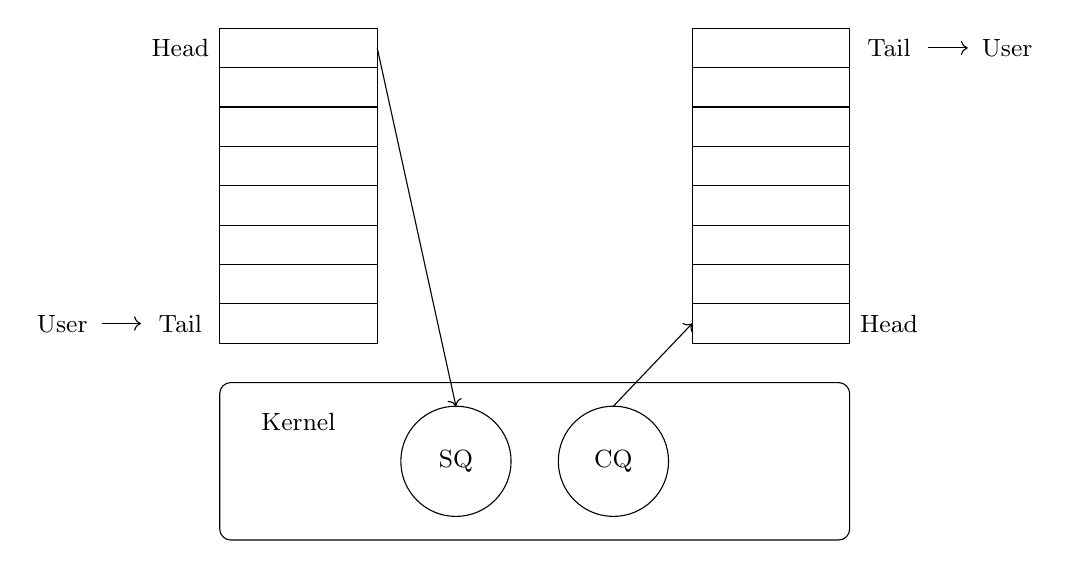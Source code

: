 \begin{tikzpicture}
\draw[rounded corners] (0,0) rectangle (8,2);
\draw (3,1) circle (0.7);
\draw (5,1) circle (0.7);

\draw (0,2.5) rectangle (2, 3);
\draw (0,3) rectangle (2, 3.5);
\draw (0,3.5) rectangle (2, 4);
\draw (0,4) rectangle (2, 4.5);
\draw (0,4.5) rectangle (2, 5);
\draw (0,5) rectangle (2, 5.5);
\draw (0,5.5) rectangle (2, 6);
\draw (0,6) rectangle (2, 6.5);


\draw (6,2.5) rectangle (8, 3);
\draw (6,3) rectangle (8, 3.5);
\draw (6,3.5) rectangle (8, 4);
\draw (6,4) rectangle (8, 4.5);
\draw (6,4.5) rectangle (8, 5);
\draw (6,5) rectangle (8, 5.5);
\draw (6,5.5) rectangle (8, 6);
\draw (6,6) rectangle (8, 6.5);

\draw[->] (2,6.25)--(3,1.7);
\draw[->] (5,1.7)--(6,2.75);

\draw [->] (-1.5,2.75)--(-1,2.75);
\draw [->] (9,6.25)--(9.5,6.25);

\node at (1, 1.5) {\small Kernel};
\node at (3,1) {\small SQ};
\node at (5,1) {\small CQ};
\node at (-0.5, 6.25) {\small Head};
\node at (-0.5, 2.75) {\small Tail};
\node at (8.5, 2.75) {\small Head};
\node at (8.5, 6.25) {\small Tail};

\node at (-2,2.75) {\small User};
\node at (10,6.25) {\small User};
\end{tikzpicture}
